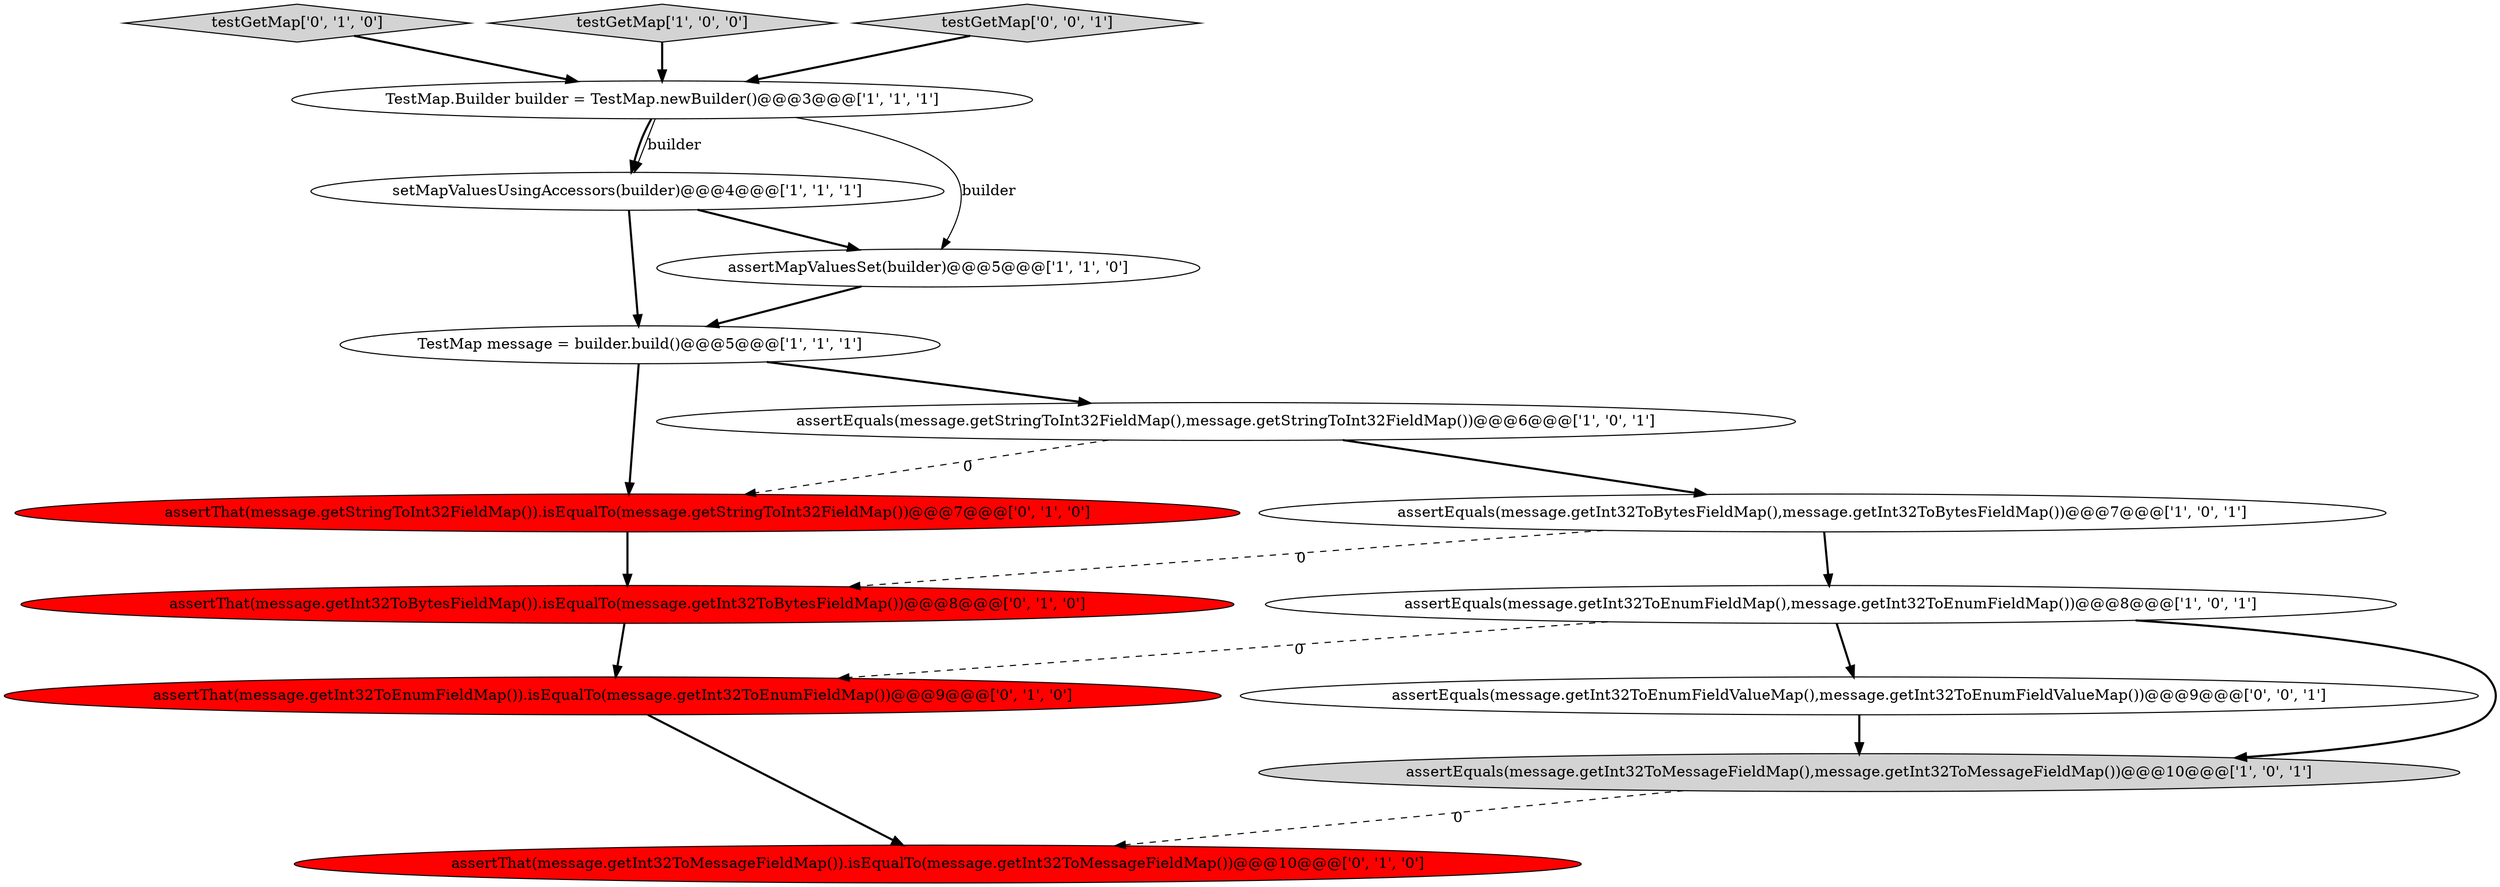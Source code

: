 digraph {
9 [style = filled, label = "testGetMap['0', '1', '0']", fillcolor = lightgray, shape = diamond image = "AAA0AAABBB2BBB"];
11 [style = filled, label = "assertThat(message.getInt32ToEnumFieldMap()).isEqualTo(message.getInt32ToEnumFieldMap())@@@9@@@['0', '1', '0']", fillcolor = red, shape = ellipse image = "AAA1AAABBB2BBB"];
0 [style = filled, label = "testGetMap['1', '0', '0']", fillcolor = lightgray, shape = diamond image = "AAA0AAABBB1BBB"];
2 [style = filled, label = "TestMap message = builder.build()@@@5@@@['1', '1', '1']", fillcolor = white, shape = ellipse image = "AAA0AAABBB1BBB"];
14 [style = filled, label = "assertEquals(message.getInt32ToEnumFieldValueMap(),message.getInt32ToEnumFieldValueMap())@@@9@@@['0', '0', '1']", fillcolor = white, shape = ellipse image = "AAA0AAABBB3BBB"];
15 [style = filled, label = "testGetMap['0', '0', '1']", fillcolor = lightgray, shape = diamond image = "AAA0AAABBB3BBB"];
6 [style = filled, label = "assertEquals(message.getStringToInt32FieldMap(),message.getStringToInt32FieldMap())@@@6@@@['1', '0', '1']", fillcolor = white, shape = ellipse image = "AAA0AAABBB1BBB"];
3 [style = filled, label = "setMapValuesUsingAccessors(builder)@@@4@@@['1', '1', '1']", fillcolor = white, shape = ellipse image = "AAA0AAABBB1BBB"];
10 [style = filled, label = "assertThat(message.getInt32ToBytesFieldMap()).isEqualTo(message.getInt32ToBytesFieldMap())@@@8@@@['0', '1', '0']", fillcolor = red, shape = ellipse image = "AAA1AAABBB2BBB"];
13 [style = filled, label = "assertThat(message.getStringToInt32FieldMap()).isEqualTo(message.getStringToInt32FieldMap())@@@7@@@['0', '1', '0']", fillcolor = red, shape = ellipse image = "AAA1AAABBB2BBB"];
7 [style = filled, label = "TestMap.Builder builder = TestMap.newBuilder()@@@3@@@['1', '1', '1']", fillcolor = white, shape = ellipse image = "AAA0AAABBB1BBB"];
8 [style = filled, label = "assertEquals(message.getInt32ToBytesFieldMap(),message.getInt32ToBytesFieldMap())@@@7@@@['1', '0', '1']", fillcolor = white, shape = ellipse image = "AAA0AAABBB1BBB"];
1 [style = filled, label = "assertMapValuesSet(builder)@@@5@@@['1', '1', '0']", fillcolor = white, shape = ellipse image = "AAA0AAABBB1BBB"];
12 [style = filled, label = "assertThat(message.getInt32ToMessageFieldMap()).isEqualTo(message.getInt32ToMessageFieldMap())@@@10@@@['0', '1', '0']", fillcolor = red, shape = ellipse image = "AAA1AAABBB2BBB"];
5 [style = filled, label = "assertEquals(message.getInt32ToMessageFieldMap(),message.getInt32ToMessageFieldMap())@@@10@@@['1', '0', '1']", fillcolor = lightgray, shape = ellipse image = "AAA0AAABBB1BBB"];
4 [style = filled, label = "assertEquals(message.getInt32ToEnumFieldMap(),message.getInt32ToEnumFieldMap())@@@8@@@['1', '0', '1']", fillcolor = white, shape = ellipse image = "AAA0AAABBB1BBB"];
13->10 [style = bold, label=""];
4->14 [style = bold, label=""];
5->12 [style = dashed, label="0"];
8->10 [style = dashed, label="0"];
15->7 [style = bold, label=""];
3->1 [style = bold, label=""];
2->6 [style = bold, label=""];
11->12 [style = bold, label=""];
9->7 [style = bold, label=""];
7->3 [style = bold, label=""];
7->1 [style = solid, label="builder"];
2->13 [style = bold, label=""];
0->7 [style = bold, label=""];
7->3 [style = solid, label="builder"];
6->13 [style = dashed, label="0"];
3->2 [style = bold, label=""];
6->8 [style = bold, label=""];
1->2 [style = bold, label=""];
8->4 [style = bold, label=""];
4->11 [style = dashed, label="0"];
4->5 [style = bold, label=""];
14->5 [style = bold, label=""];
10->11 [style = bold, label=""];
}
